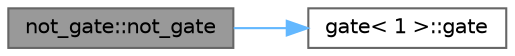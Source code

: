 digraph "not_gate::not_gate"
{
 // LATEX_PDF_SIZE
  bgcolor="transparent";
  edge [fontname=Helvetica,fontsize=10,labelfontname=Helvetica,labelfontsize=10];
  node [fontname=Helvetica,fontsize=10,shape=box,height=0.2,width=0.4];
  rankdir="LR";
  Node1 [id="Node000001",label="not_gate::not_gate",height=0.2,width=0.4,color="gray40", fillcolor="grey60", style="filled", fontcolor="black",tooltip=" "];
  Node1 -> Node2 [id="edge2_Node000001_Node000002",color="steelblue1",style="solid",tooltip=" "];
  Node2 [id="Node000002",label="gate\< 1 \>::gate",height=0.2,width=0.4,color="grey40", fillcolor="white", style="filled",URL="$classgate_3_011_01_4.html#a7f5069a52d54af25c84cc4449f413873",tooltip=" "];
}
